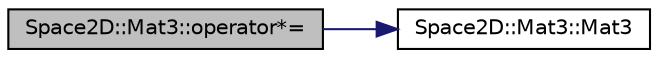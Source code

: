 digraph "Space2D::Mat3::operator*="
{
 // INTERACTIVE_SVG=YES
 // LATEX_PDF_SIZE
  edge [fontname="Helvetica",fontsize="10",labelfontname="Helvetica",labelfontsize="10"];
  node [fontname="Helvetica",fontsize="10",shape=record];
  rankdir="LR";
  Node1 [label="Space2D::Mat3::operator*=",height=0.2,width=0.4,color="black", fillcolor="grey75", style="filled", fontcolor="black",tooltip=" "];
  Node1 -> Node2 [color="midnightblue",fontsize="10",style="solid",fontname="Helvetica"];
  Node2 [label="Space2D::Mat3::Mat3",height=0.2,width=0.4,color="black", fillcolor="white", style="filled",URL="$class_space2_d_1_1_mat3.html#ad1b4e51e5231dd890f9296b1d108fb9e",tooltip=" "];
}
